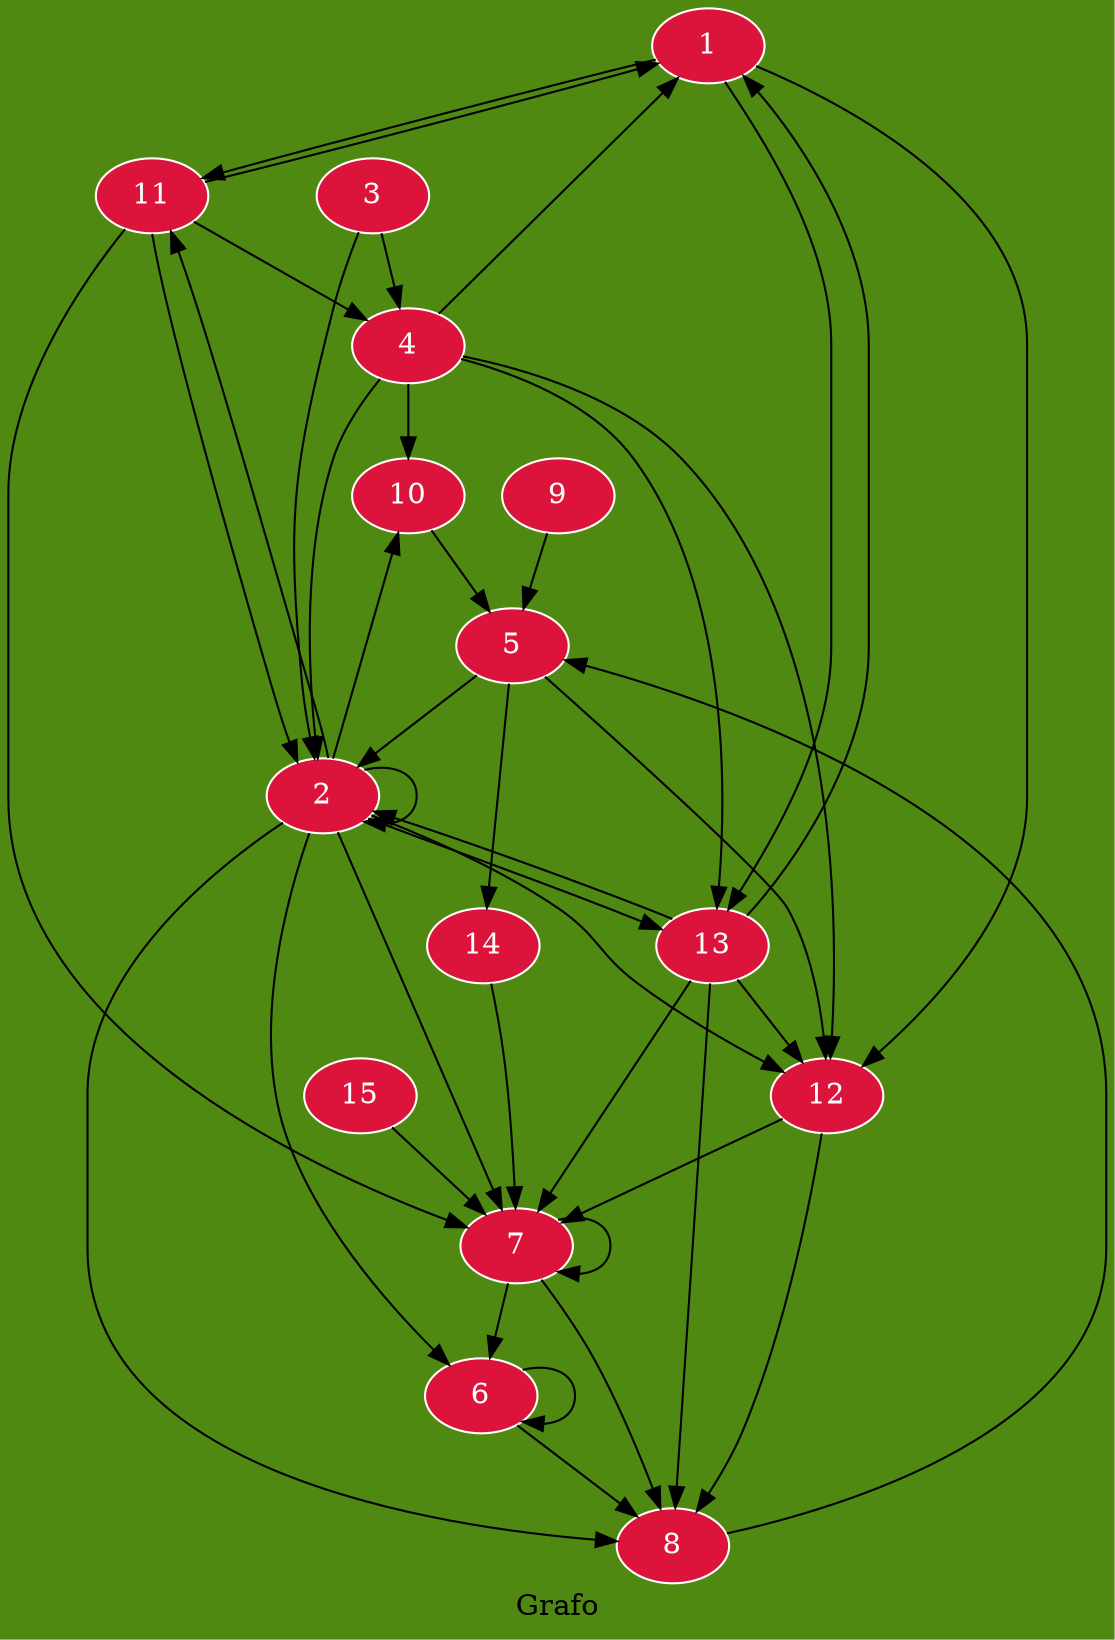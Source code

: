 
digraph G {
node [fontcolor="white", color=white , style=filled, fillcolor=Crimson]
bgcolor = "#508912";
label="Grafo";
	1
	1->11
	1->12
	1->13
	2
	2->2
	2->6
	2->7
	2->8
	2->10
	2->11
	2->12
	2->13
	3
	3->2
	3->4
	4
	4->1
	4->2
	4->10
	4->12
	4->13
	5
	5->2
	5->12
	5->14
	6
	6->6
	6->8
	7
	7->6
	7->7
	7->8
	8
	8->5
	9
	9->5
	10
	10->5
	11
	11->1
	11->2
	11->4
	11->7
	12
	12->7
	12->8
	13
	13->1
	13->2
	13->7
	13->8
	13->12
	14
	14->7
	15
	15->7

}